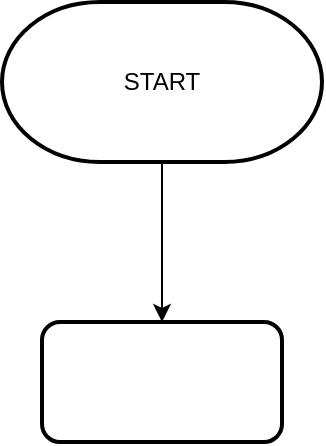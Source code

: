 <mxfile version="24.7.8">
  <diagram name="페이지-1" id="s--plbU-AkEOHaI5jC9G">
    <mxGraphModel dx="989" dy="582" grid="1" gridSize="10" guides="1" tooltips="1" connect="1" arrows="1" fold="1" page="1" pageScale="1" pageWidth="827" pageHeight="1169" math="0" shadow="0">
      <root>
        <mxCell id="0" />
        <mxCell id="1" parent="0" />
        <mxCell id="u8EW5uqgdnWf9mPROePI-5" value="" style="edgeStyle=orthogonalEdgeStyle;rounded=1;orthogonalLoop=1;jettySize=auto;html=1;" edge="1" parent="1" source="u8EW5uqgdnWf9mPROePI-1">
          <mxGeometry relative="1" as="geometry">
            <mxPoint x="200" y="220" as="targetPoint" />
          </mxGeometry>
        </mxCell>
        <mxCell id="u8EW5uqgdnWf9mPROePI-1" value="START" style="strokeWidth=2;html=1;shape=mxgraph.flowchart.terminator;whiteSpace=wrap;rounded=1;" vertex="1" parent="1">
          <mxGeometry x="120" y="60" width="160" height="80" as="geometry" />
        </mxCell>
        <mxCell id="u8EW5uqgdnWf9mPROePI-13" value="" style="rounded=1;whiteSpace=wrap;html=1;sketch=0;pointerEvents=1;strokeColor=default;strokeWidth=2;align=center;verticalAlign=middle;fontFamily=Helvetica;fontSize=12;fontColor=default;labelBackgroundColor=none;resizable=0;fillColor=default;" vertex="1" parent="1">
          <mxGeometry x="140" y="220" width="120" height="60" as="geometry" />
        </mxCell>
      </root>
    </mxGraphModel>
  </diagram>
</mxfile>
